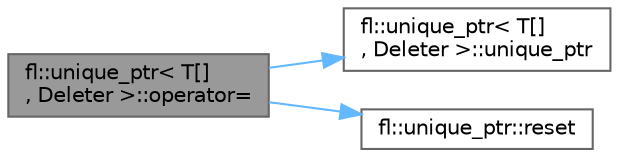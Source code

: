 digraph "fl::unique_ptr&lt; T[], Deleter &gt;::operator="
{
 // INTERACTIVE_SVG=YES
 // LATEX_PDF_SIZE
  bgcolor="transparent";
  edge [fontname=Helvetica,fontsize=10,labelfontname=Helvetica,labelfontsize=10];
  node [fontname=Helvetica,fontsize=10,shape=box,height=0.2,width=0.4];
  rankdir="LR";
  Node1 [id="Node000001",label="fl::unique_ptr\< T[]\l, Deleter \>::operator=",height=0.2,width=0.4,color="gray40", fillcolor="grey60", style="filled", fontcolor="black",tooltip=" "];
  Node1 -> Node2 [id="edge1_Node000001_Node000002",color="steelblue1",style="solid",tooltip=" "];
  Node2 [id="Node000002",label="fl::unique_ptr\< T[]\l, Deleter \>::unique_ptr",height=0.2,width=0.4,color="grey40", fillcolor="white", style="filled",URL="$df/dcd/classfl_1_1unique__ptr_3_01_t_0f_0e_00_01_deleter_01_4_adda528c62bb8ee819ff49a0a8faaa47d.html#adda528c62bb8ee819ff49a0a8faaa47d",tooltip=" "];
  Node1 -> Node3 [id="edge2_Node000001_Node000003",color="steelblue1",style="solid",tooltip=" "];
  Node3 [id="Node000003",label="fl::unique_ptr::reset",height=0.2,width=0.4,color="grey40", fillcolor="white", style="filled",URL="$d6/d2e/classfl_1_1unique__ptr_a4a84a1aec627061025be7ef6dd797331.html#a4a84a1aec627061025be7ef6dd797331",tooltip=" "];
}
